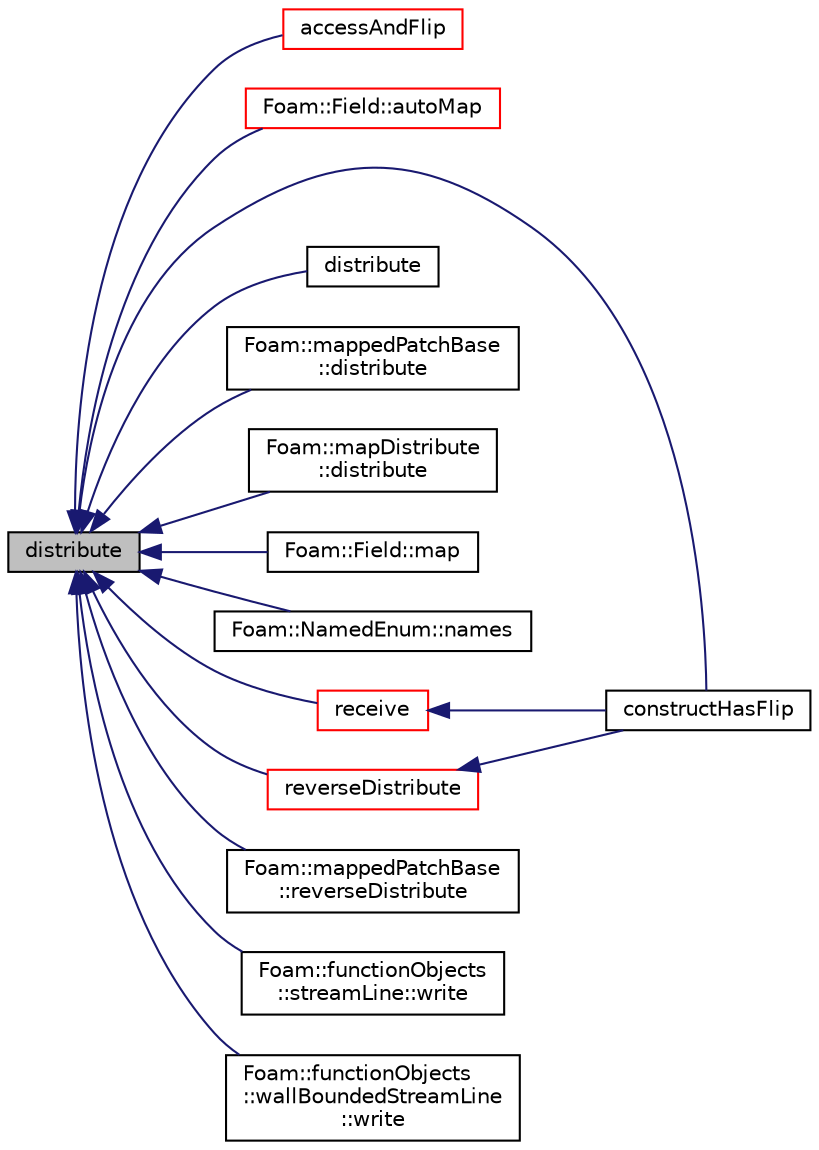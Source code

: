 digraph "distribute"
{
  bgcolor="transparent";
  edge [fontname="Helvetica",fontsize="10",labelfontname="Helvetica",labelfontsize="10"];
  node [fontname="Helvetica",fontsize="10",shape=record];
  rankdir="LR";
  Node1 [label="distribute",height=0.2,width=0.4,color="black", fillcolor="grey75", style="filled", fontcolor="black"];
  Node1 -> Node2 [dir="back",color="midnightblue",fontsize="10",style="solid",fontname="Helvetica"];
  Node2 [label="accessAndFlip",height=0.2,width=0.4,color="red",URL="$a01438.html#a6683368358f03487c7ff5a6b55aed9b6"];
  Node1 -> Node3 [dir="back",color="midnightblue",fontsize="10",style="solid",fontname="Helvetica"];
  Node3 [label="Foam::Field::autoMap",height=0.2,width=0.4,color="red",URL="$a00765.html#a4e1ad0c02ab6adecdf8edff203159e4c",tooltip="Map from self. "];
  Node1 -> Node4 [dir="back",color="midnightblue",fontsize="10",style="solid",fontname="Helvetica"];
  Node4 [label="constructHasFlip",height=0.2,width=0.4,color="black",URL="$a01438.html#aab5698d82a7bbb8180f44c85dfe28c9c",tooltip="Does constructMap include a sign. "];
  Node1 -> Node5 [dir="back",color="midnightblue",fontsize="10",style="solid",fontname="Helvetica"];
  Node5 [label="distribute",height=0.2,width=0.4,color="black",URL="$a01438.html#a885e84108b863b7c83fc5251c59afaba",tooltip="Distribute data using default commsType. "];
  Node1 -> Node6 [dir="back",color="midnightblue",fontsize="10",style="solid",fontname="Helvetica"];
  Node6 [label="Foam::mappedPatchBase\l::distribute",height=0.2,width=0.4,color="black",URL="$a01456.html#afbf81b17a9af1b24ffe6f22681c952d8",tooltip="Wrapper around map/interpolate data distribution with operation. "];
  Node1 -> Node7 [dir="back",color="midnightblue",fontsize="10",style="solid",fontname="Helvetica"];
  Node7 [label="Foam::mapDistribute\l::distribute",height=0.2,width=0.4,color="black",URL="$a01437.html#ae908a49277dbc767b897a88de50dc482",tooltip="Distribute data using default commsType. "];
  Node1 -> Node8 [dir="back",color="midnightblue",fontsize="10",style="solid",fontname="Helvetica"];
  Node8 [label="Foam::Field::map",height=0.2,width=0.4,color="black",URL="$a00765.html#a37f5e100d55ea3ba5f0671a2cfbb89d3",tooltip="Map from the given field. "];
  Node1 -> Node9 [dir="back",color="midnightblue",fontsize="10",style="solid",fontname="Helvetica"];
  Node9 [label="Foam::NamedEnum::names",height=0.2,width=0.4,color="black",URL="$a01608.html#a7350da3a0edd92cd11e6c479c9967dc8"];
  Node1 -> Node10 [dir="back",color="midnightblue",fontsize="10",style="solid",fontname="Helvetica"];
  Node10 [label="receive",height=0.2,width=0.4,color="red",URL="$a01438.html#a6c09c2f3ff59181f81de16be74424303",tooltip="Do all receives using PstreamBuffers. "];
  Node10 -> Node4 [dir="back",color="midnightblue",fontsize="10",style="solid",fontname="Helvetica"];
  Node1 -> Node11 [dir="back",color="midnightblue",fontsize="10",style="solid",fontname="Helvetica"];
  Node11 [label="reverseDistribute",height=0.2,width=0.4,color="red",URL="$a01438.html#a9d229b360ea27c1bda4023a0296a0d51",tooltip="Reverse distribute data using default commsType. "];
  Node11 -> Node4 [dir="back",color="midnightblue",fontsize="10",style="solid",fontname="Helvetica"];
  Node1 -> Node12 [dir="back",color="midnightblue",fontsize="10",style="solid",fontname="Helvetica"];
  Node12 [label="Foam::mappedPatchBase\l::reverseDistribute",height=0.2,width=0.4,color="black",URL="$a01456.html#a49a0bc31584c99140884c2e44a8edc27",tooltip="Wrapper around map/interpolate data distribution with operation. "];
  Node1 -> Node13 [dir="back",color="midnightblue",fontsize="10",style="solid",fontname="Helvetica"];
  Node13 [label="Foam::functionObjects\l::streamLine::write",height=0.2,width=0.4,color="black",URL="$a02540.html#a926408c1fa3e88a4a831a20e8bcd04ce",tooltip="Calculate and write the steamlines. "];
  Node1 -> Node14 [dir="back",color="midnightblue",fontsize="10",style="solid",fontname="Helvetica"];
  Node14 [label="Foam::functionObjects\l::wallBoundedStreamLine\l::write",height=0.2,width=0.4,color="black",URL="$a02941.html#a926408c1fa3e88a4a831a20e8bcd04ce",tooltip="Calculate and write the wall-bounded streamlines. "];
}
